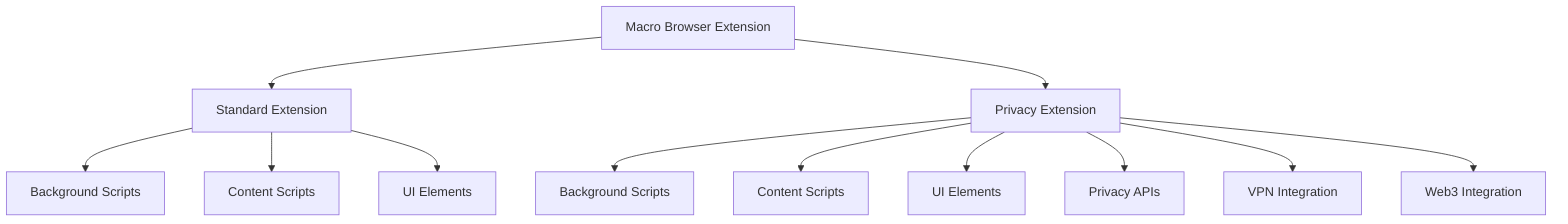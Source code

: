 graph TD
    A[Macro Browser Extension] --> B[Standard Extension]
    A --> C[Privacy Extension]
    
    B --> D[Background Scripts]
    B --> E[Content Scripts]
    B --> F[UI Elements]
    
    C --> G[Background Scripts]
    C --> H[Content Scripts]
    C --> I[UI Elements]
    C --> J[Privacy APIs]
    C --> K[VPN Integration]
    C --> L[Web3 Integration]